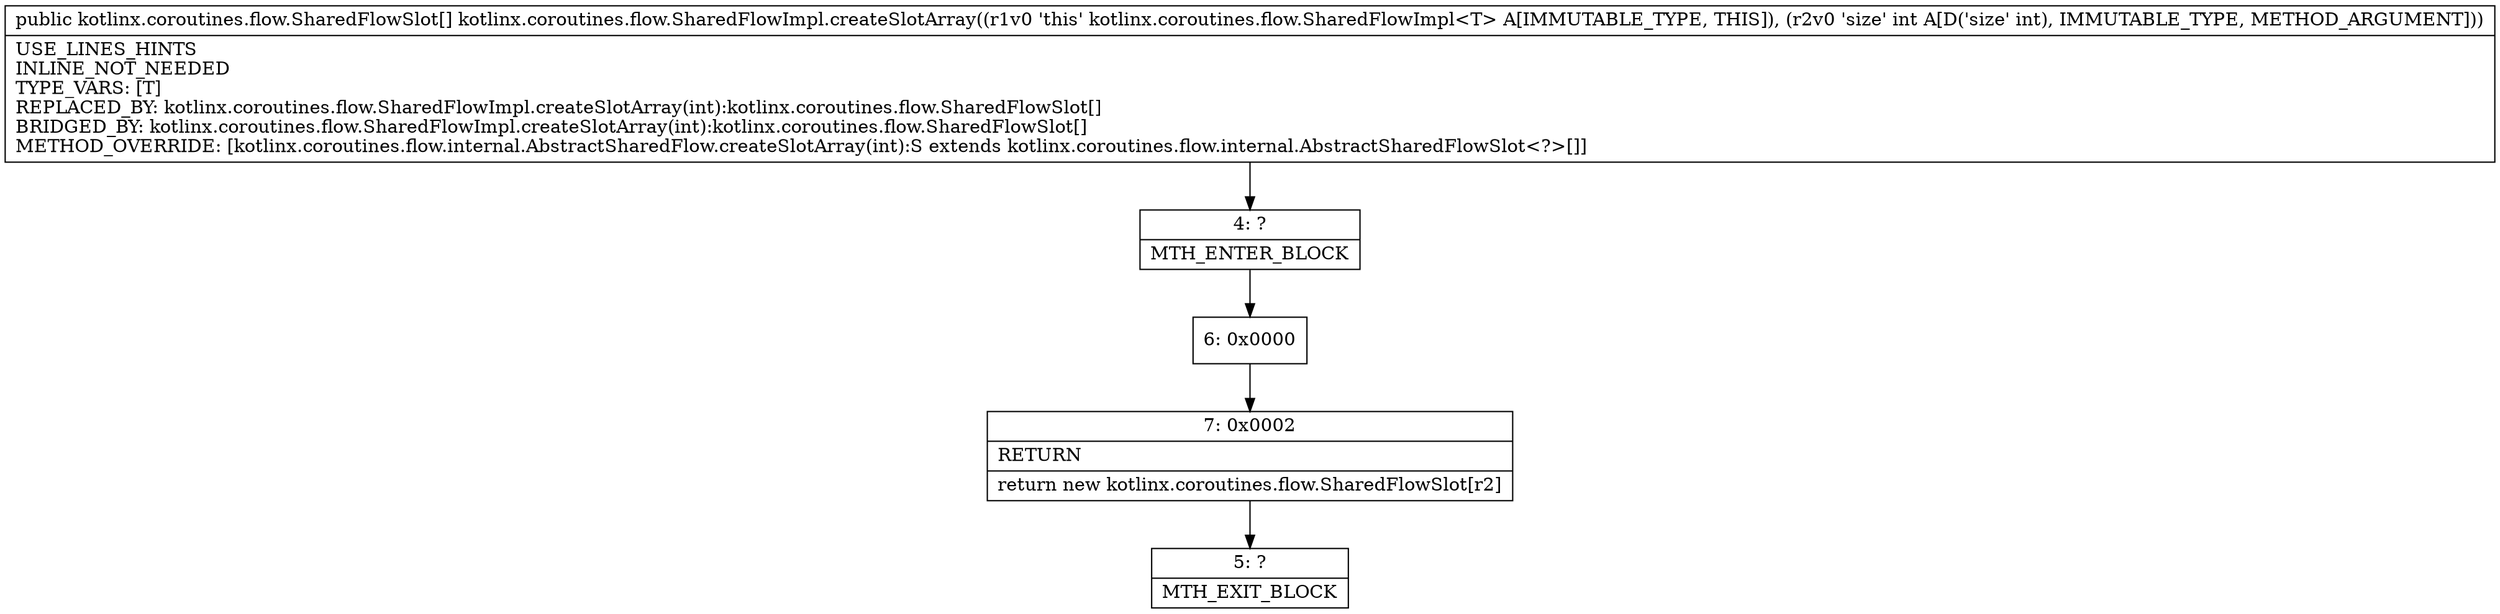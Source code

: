 digraph "CFG forkotlinx.coroutines.flow.SharedFlowImpl.createSlotArray(I)[Lkotlinx\/coroutines\/flow\/SharedFlowSlot;" {
Node_4 [shape=record,label="{4\:\ ?|MTH_ENTER_BLOCK\l}"];
Node_6 [shape=record,label="{6\:\ 0x0000}"];
Node_7 [shape=record,label="{7\:\ 0x0002|RETURN\l|return new kotlinx.coroutines.flow.SharedFlowSlot[r2]\l}"];
Node_5 [shape=record,label="{5\:\ ?|MTH_EXIT_BLOCK\l}"];
MethodNode[shape=record,label="{public kotlinx.coroutines.flow.SharedFlowSlot[] kotlinx.coroutines.flow.SharedFlowImpl.createSlotArray((r1v0 'this' kotlinx.coroutines.flow.SharedFlowImpl\<T\> A[IMMUTABLE_TYPE, THIS]), (r2v0 'size' int A[D('size' int), IMMUTABLE_TYPE, METHOD_ARGUMENT]))  | USE_LINES_HINTS\lINLINE_NOT_NEEDED\lTYPE_VARS: [T]\lREPLACED_BY: kotlinx.coroutines.flow.SharedFlowImpl.createSlotArray(int):kotlinx.coroutines.flow.SharedFlowSlot[]\lBRIDGED_BY: kotlinx.coroutines.flow.SharedFlowImpl.createSlotArray(int):kotlinx.coroutines.flow.SharedFlowSlot[]\lMETHOD_OVERRIDE: [kotlinx.coroutines.flow.internal.AbstractSharedFlow.createSlotArray(int):S extends kotlinx.coroutines.flow.internal.AbstractSharedFlowSlot\<?\>[]]\l}"];
MethodNode -> Node_4;Node_4 -> Node_6;
Node_6 -> Node_7;
Node_7 -> Node_5;
}

